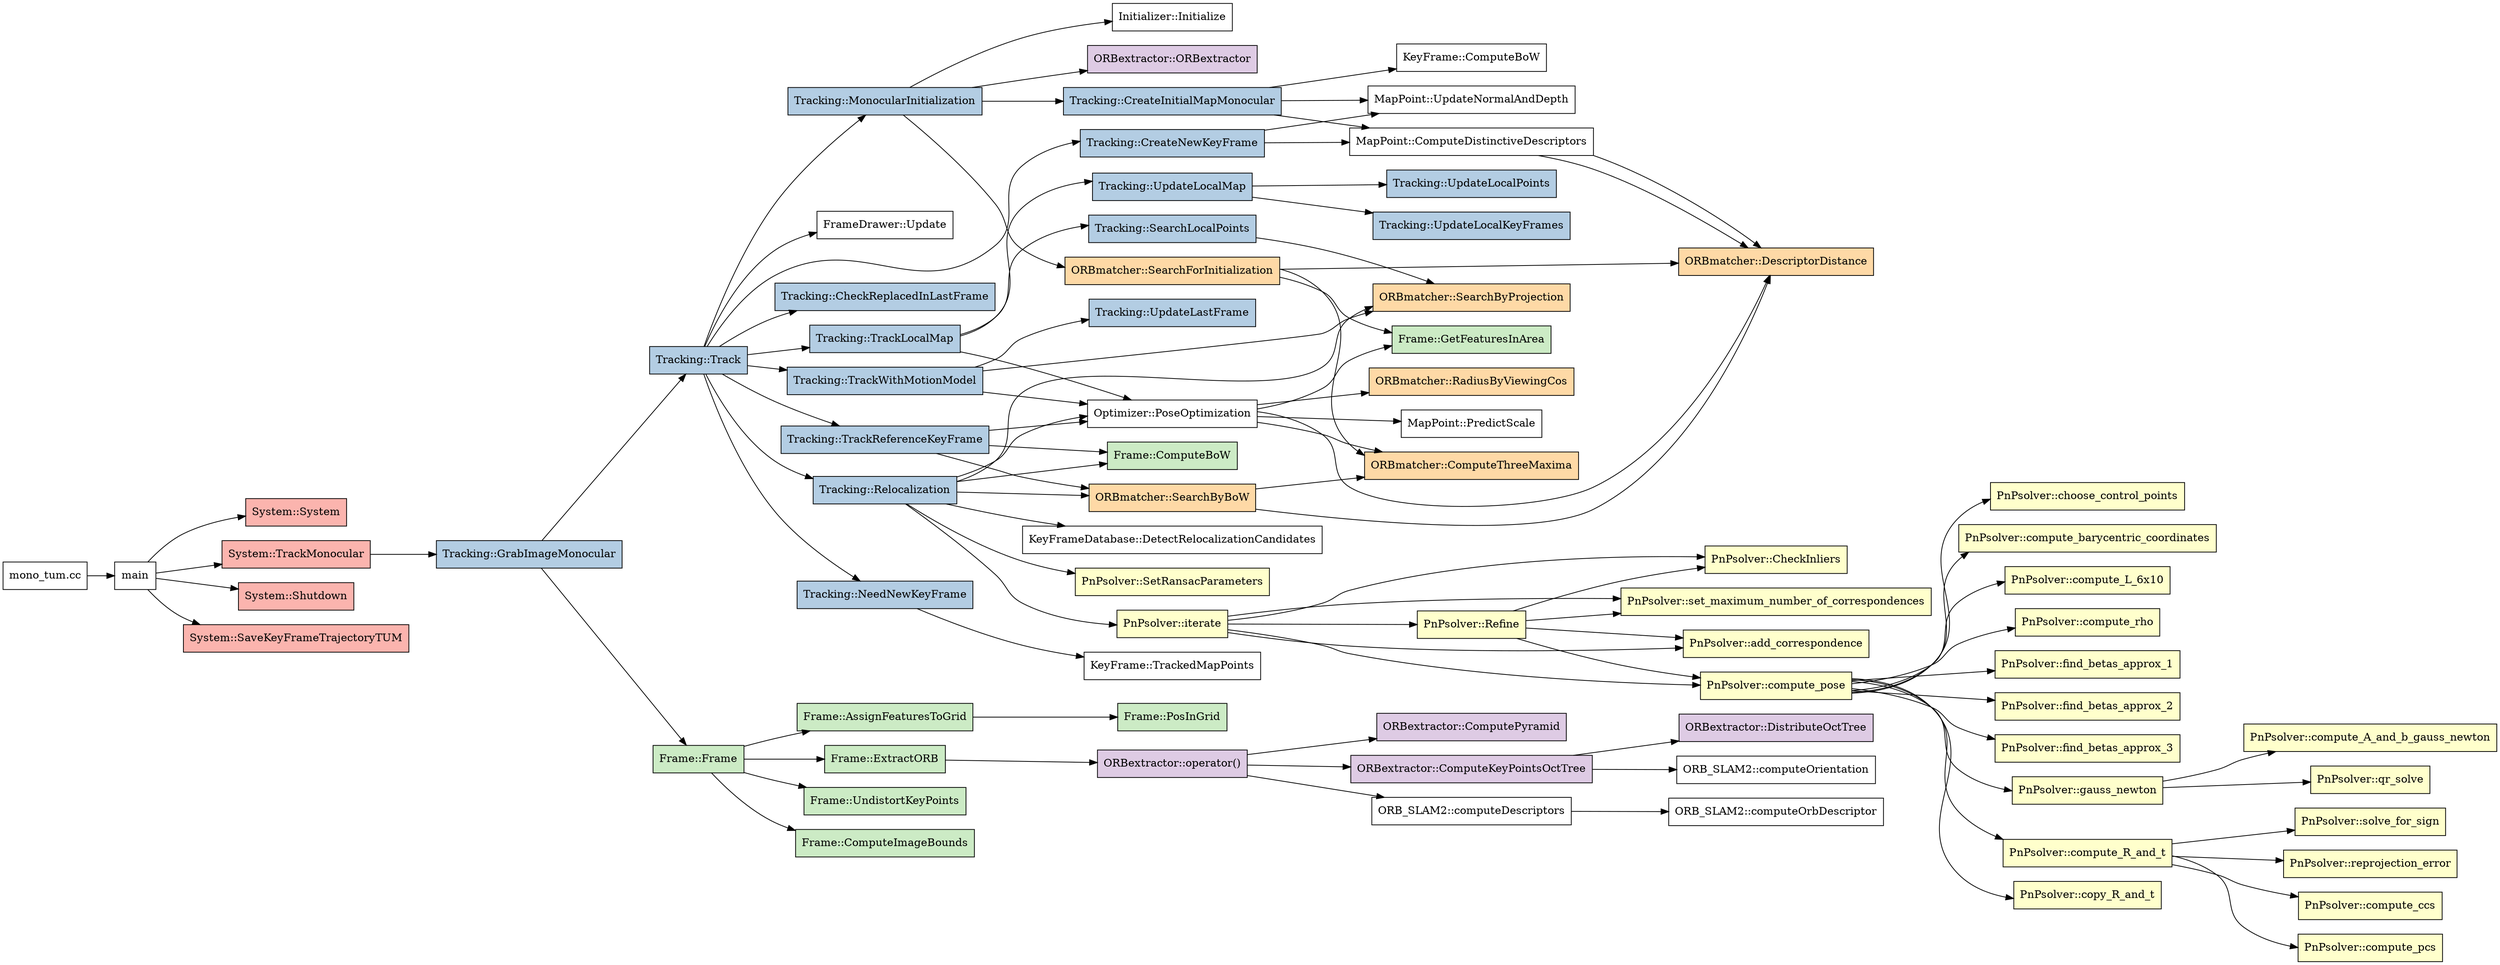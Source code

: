 digraph orb_slam2{
    rankdir="LR";
    node [shape=record];

    subgraph System{
        node [style=filled];
        node [fillcolor="#fbb4ae"];
        "System::System";"System::TrackMonocular";"System::Shutdown";"System::SaveKeyFrameTrajectoryTUM";
    }

    subgraph Tracking{
        node [style=filled];
        node [fillcolor="#b3cde3"];
        "Tracking::GrabImageMonocular";"Tracking::Track";"Tracking::MonocularInitialization";"Tracking::CheckReplacedInLastFrame";
        "Tracking::TrackReferenceKeyFrame";"Tracking::TrackWithMotionModel";"Tracking::Relocalization";"Tracking::TrackLocalMap";
        "Tracking::NeedNewKeyFrame";"Tracking::CreateNewKeyFrame";"Tracking::CreateInitialMapMonocular";"Tracking::UpdateLastFrame";
        "Tracking::UpdateLocalMap";"Tracking::SearchLocalPoints";"Tracking::UpdateLocalKeyFrames";"Tracking::UpdateLocalPoints";
    }

    subgraph Frame{
        node [style=filled];
        node [fillcolor="#ccebc5"];
        "Frame::Frame";"Frame::ExtractORB";"Frame::UndistortKeyPoints";"Frame::ComputeImageBounds";
        "Frame::AssignFeaturesToGrid";"Frame::PosInGrid";"Frame::ComputeBoW";"Frame::GetFeaturesInArea";
    }

    subgraph ORBextractor{
        node [style=filled];
        node [fillcolor="#decbe4"];
        "ORBextractor::operator()";"ORBextractor::ComputePyramid";"ORBextractor::ComputeKeyPointsOctTree";"ORBextractor::DistributeOctTree";"ORBextractor::ORBextractor";
    }

    subgraph ORBmatcher{
        node [style=filled];
        node [fillcolor="#fed9a6"];
        "ORBmatcher::SearchForInitialization";"ORBmatcher::SearchByBoW";"ORBmatcher::SearchByProjection";
        "ORBmatcher::DescriptorDistance";"ORBmatcher::ComputeThreeMaxima";"ORBmatcher::RadiusByViewingCos";
    }

    subgraph PnPsolver{
        node [style=filled];
        node [fillcolor="#ffffcc"];
        "PnPsolver::SetRansacParameters";"PnPsolver::iterate";"PnPsolver::set_maximum_number_of_correspondences";"PnPsolver::add_correspondence";"PnPsolver::compute_pose";
        "PnPsolver::CheckInliers";"PnPsolver::Refine";"PnPsolver::choose_control_points";"PnPsolver::compute_barycentric_coordinates";"PnPsolver::compute_L_6x10";
        "PnPsolver::compute_rho";"PnPsolver::find_betas_approx_1";"PnPsolver::find_betas_approx_2";"PnPsolver::find_betas_approx_3";"PnPsolver::gauss_newton";
        "PnPsolver::compute_R_and_t";"PnPsolver::copy_R_and_t";"PnPsolver::compute_A_and_b_gauss_newton";"PnPsolver::qr_solve";"PnPsolver::compute_ccs";
        "PnPsolver::compute_pcs";"PnPsolver::solve_for_sign";"PnPsolver::reprojection_error";
    }

    "mono_tum.cc"->main->{"System::System";"System::TrackMonocular";"System::Shutdown";"System::SaveKeyFrameTrajectoryTUM"};

    "System::TrackMonocular"->"Tracking::GrabImageMonocular"->{"Frame::Frame";"Tracking::Track";}

    "Frame::Frame"->{"Frame::ExtractORB";"Frame::UndistortKeyPoints";"Frame::ComputeImageBounds";"Frame::AssignFeaturesToGrid"}
    "Frame::ExtractORB"->"ORBextractor::operator()"->{"ORBextractor::ComputePyramid";"ORBextractor::ComputeKeyPointsOctTree";"ORB_SLAM2::computeDescriptors";}
        "ORBextractor::ComputeKeyPointsOctTree"->{"ORBextractor::DistributeOctTree";"ORB_SLAM2::computeOrientation";}
        "ORB_SLAM2::computeDescriptors"->"ORB_SLAM2::computeOrbDescriptor";
    "Frame::AssignFeaturesToGrid"->"Frame::PosInGrid";

    "Tracking::Track"->{"Tracking::MonocularInitialization";"FrameDrawer::Update";"Tracking::CheckReplacedInLastFrame";"Tracking::TrackReferenceKeyFrame";
                        "Tracking::TrackWithMotionModel";"Tracking::Relocalization";"Tracking::TrackLocalMap";"Tracking::NeedNewKeyFrame";"Tracking::CreateNewKeyFrame";}
    
    "Tracking::MonocularInitialization"->{"ORBextractor::ORBextractor";"ORBmatcher::SearchForInitialization";"Initializer::Initialize";"Tracking::CreateInitialMapMonocular";}
        "ORBmatcher::SearchForInitialization"->{"Frame::GetFeaturesInArea";"ORBmatcher::DescriptorDistance";"ORBmatcher::ComputeThreeMaxima";}
        "Tracking::CreateInitialMapMonocular"->{"KeyFrame::ComputeBoW";"MapPoint::ComputeDistinctiveDescriptors";"MapPoint::UpdateNormalAndDepth";}
            "MapPoint::ComputeDistinctiveDescriptors"->"ORBmatcher::DescriptorDistance";
    
    "Tracking::TrackReferenceKeyFrame"->{"Frame::ComputeBoW";"ORBmatcher::SearchByBoW";"Optimizer::PoseOptimization";}
        "ORBmatcher::SearchByBoW"->{"ORBmatcher::DescriptorDistance";"ORBmatcher::ComputeThreeMaxima";}
    
    "Tracking::TrackWithMotionModel"->{"Tracking::UpdateLastFrame";"ORBmatcher::SearchByProjection";"Optimizer::PoseOptimization";}
        "Optimizer::PoseOptimization"->{"ORBmatcher::RadiusByViewingCos";"Frame::GetFeaturesInArea";"ORBmatcher::DescriptorDistance";"MapPoint::PredictScale";"ORBmatcher::ComputeThreeMaxima";}
    
    "Tracking::Relocalization"->{"Frame::ComputeBoW";"KeyFrameDatabase::DetectRelocalizationCandidates";"ORBmatcher::SearchByBoW";"PnPsolver::SetRansacParameters";"PnPsolver::iterate";"Optimizer::PoseOptimization";"ORBmatcher::SearchByProjection";}
        "PnPsolver::iterate"->{"PnPsolver::set_maximum_number_of_correspondences";"PnPsolver::add_correspondence";"PnPsolver::compute_pose";"PnPsolver::CheckInliers";"PnPsolver::Refine";}
            "PnPsolver::compute_pose"->{"PnPsolver::choose_control_points";"PnPsolver::compute_barycentric_coordinates";"PnPsolver::compute_L_6x10";"PnPsolver::compute_rho";
                                        "PnPsolver::find_betas_approx_1";"PnPsolver::find_betas_approx_2";"PnPsolver::find_betas_approx_3";"PnPsolver::gauss_newton";"PnPsolver::compute_R_and_t";"PnPsolver::copy_R_and_t";}
                                            "PnPsolver::gauss_newton"->{"PnPsolver::compute_A_and_b_gauss_newton";"PnPsolver::qr_solve";}
                                            "PnPsolver::compute_R_and_t"->{"PnPsolver::compute_ccs";"PnPsolver::compute_pcs";"PnPsolver::solve_for_sign";"PnPsolver::reprojection_error";}
            "PnPsolver::Refine"->{"PnPsolver::set_maximum_number_of_correspondences";"PnPsolver::add_correspondence";"PnPsolver::compute_pose";"PnPsolver::CheckInliers";}
    
    "Tracking::TrackLocalMap"->{"Tracking::UpdateLocalMap";"Tracking::SearchLocalPoints";"Optimizer::PoseOptimization";}
        "Tracking::UpdateLocalMap"->{"Tracking::UpdateLocalKeyFrames";"Tracking::UpdateLocalPoints";}
        "Tracking::SearchLocalPoints"->"ORBmatcher::SearchByProjection";

    "Tracking::NeedNewKeyFrame"->"KeyFrame::TrackedMapPoints";

    "Tracking::CreateNewKeyFrame"->{"MapPoint::ComputeDistinctiveDescriptors";"MapPoint::UpdateNormalAndDepth";}
        "MapPoint::ComputeDistinctiveDescriptors"->"ORBmatcher::DescriptorDistance";


}